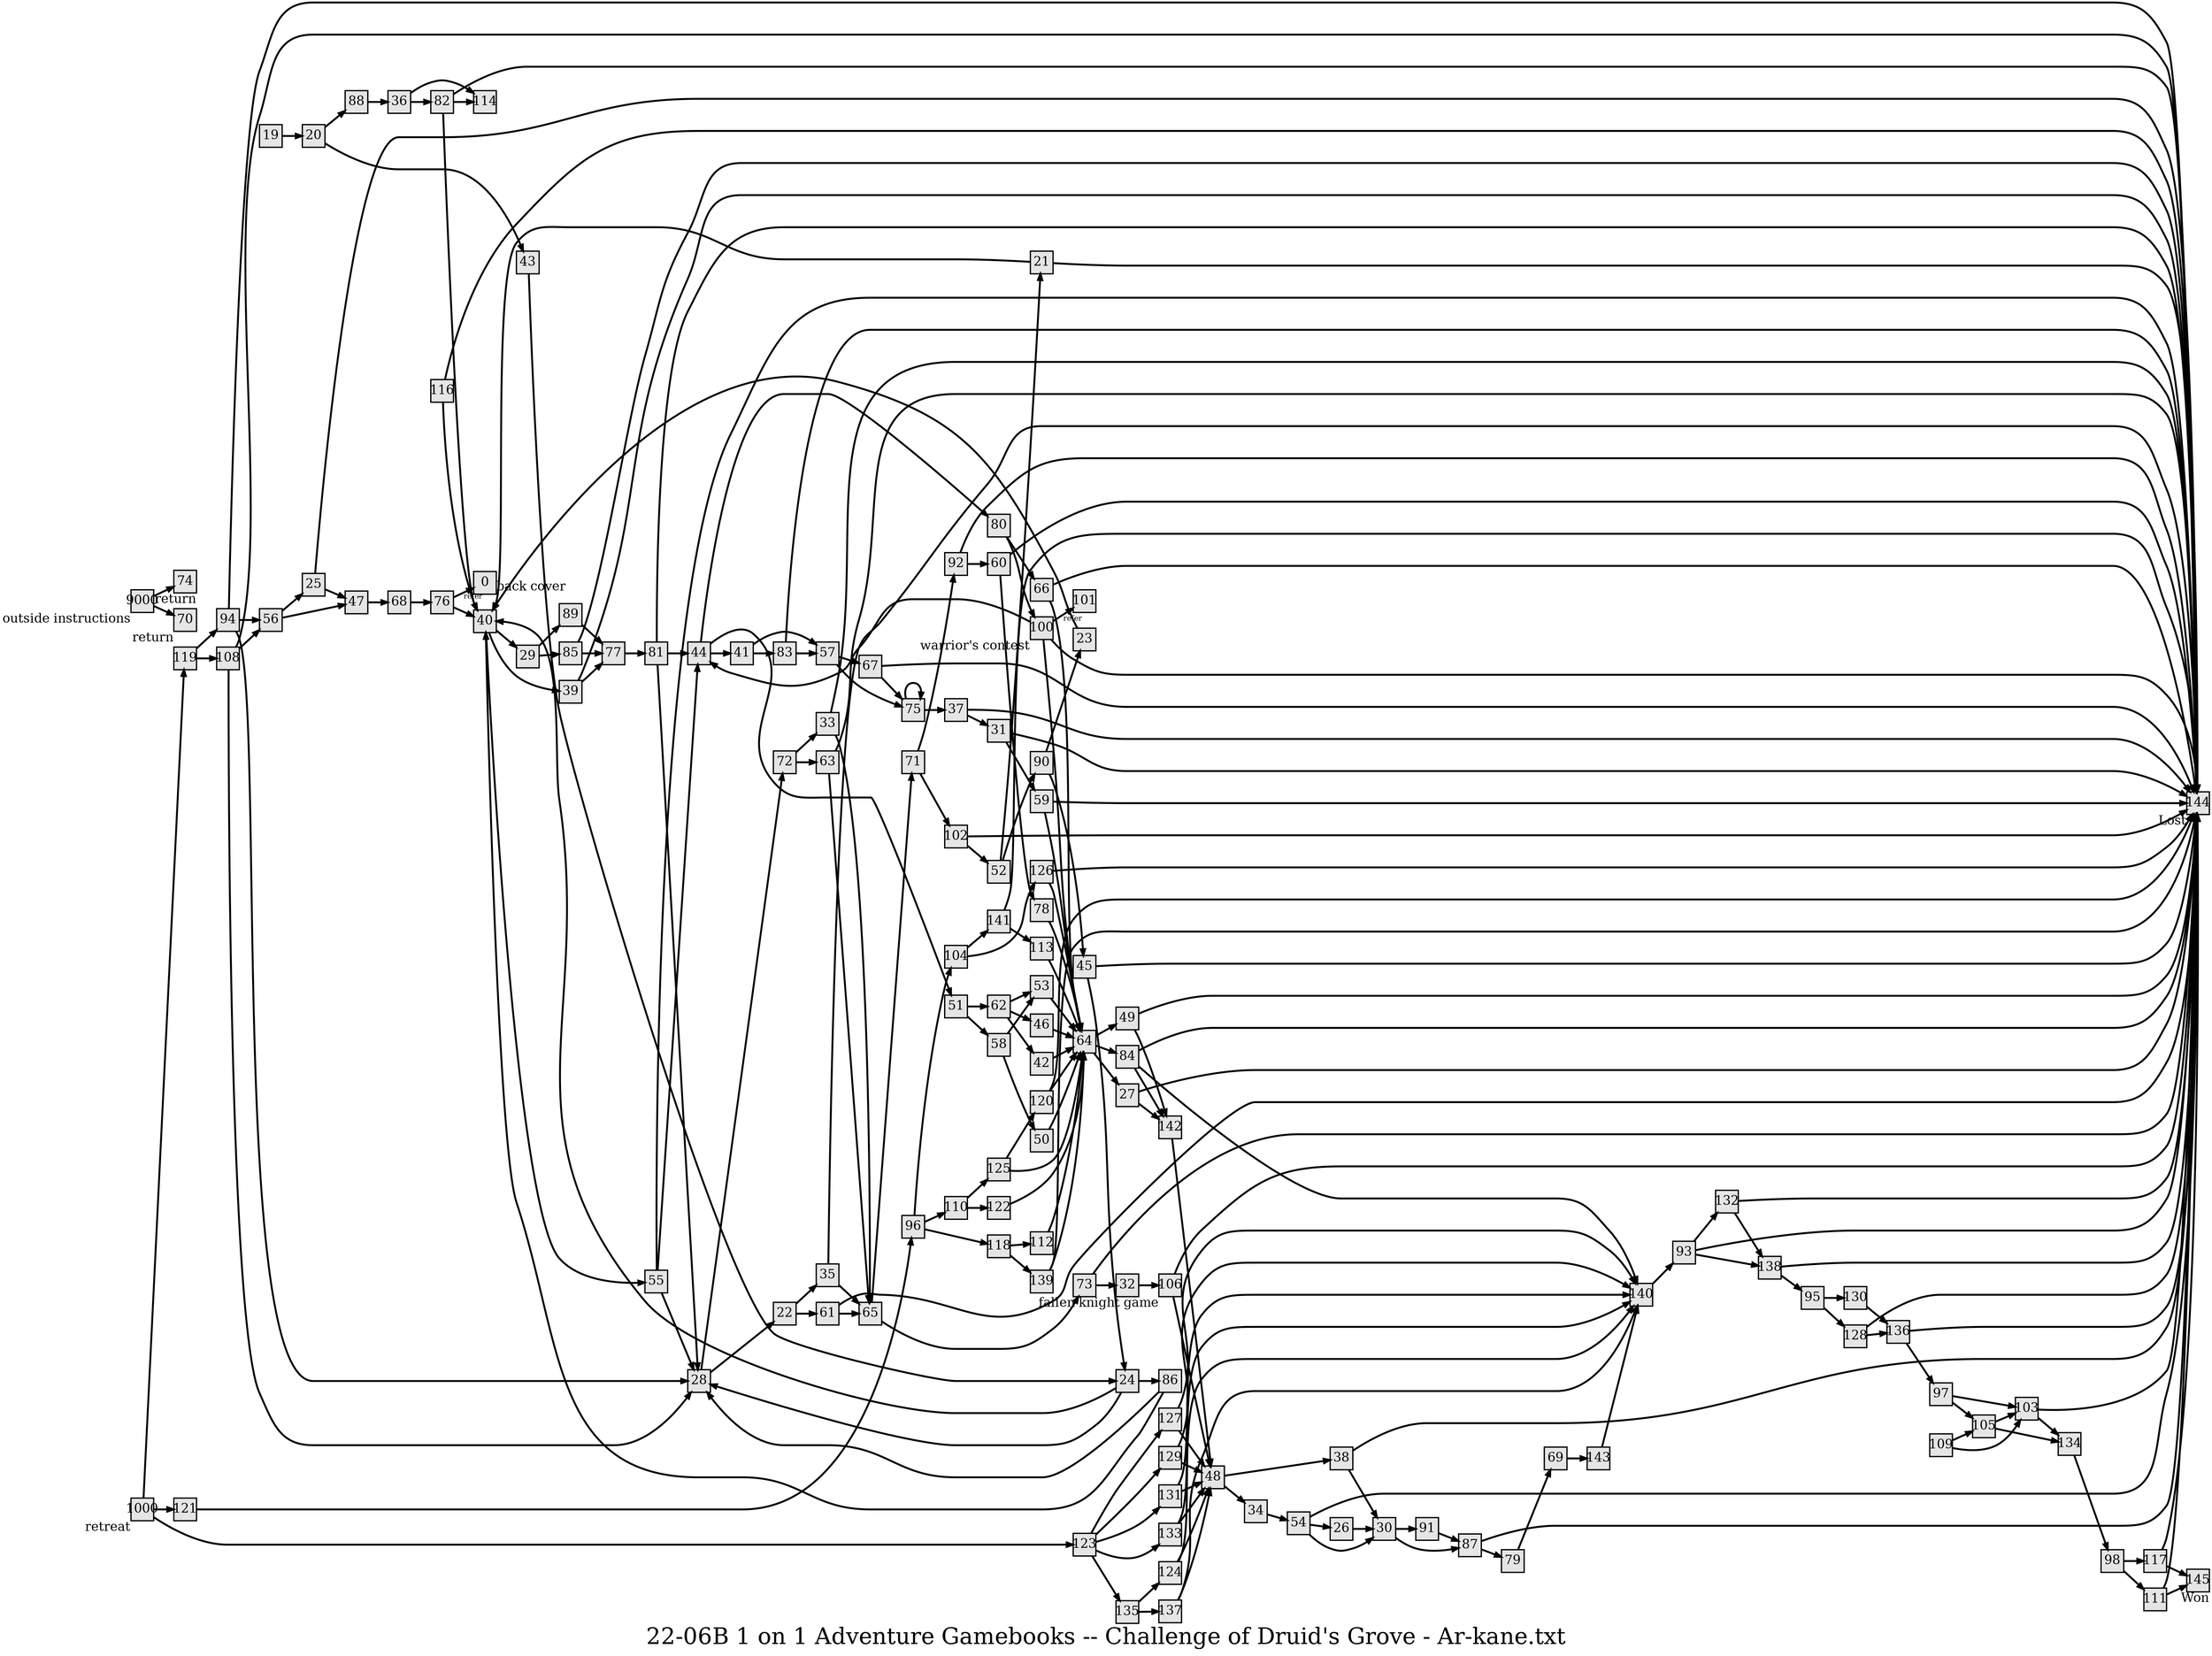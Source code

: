 digraph g{
  graph [ label="22-06B 1 on 1 Adventure Gamebooks -- Challenge of Druid's Grove - Ar-kane.txt" rankdir=LR, ordering=out, fontsize=36, nodesep="0.35", ranksep="0.45"];
  node  [shape=rect, penwidth=2, fontsize=20, style=filled, fillcolor=grey90, margin="0,0", labelfloat=true, regular=true, fixedsize=true];
  edge  [labelfloat=true, penwidth=3, fontsize=12];
  19 -> 20;
  20 -> 88;
  20 -> 43;
  21;
  21 -> 144;
  21 -> 40;
  22 -> 35;
  22 -> 61;
  23 -> 40;
  24 -> 86;
  24 -> 40;
  24 -> 28;
  25;
  25 -> 144;
  25 -> 47;
  26 -> 30;
  27;
  27 -> 144;
  27 -> 142;
  28 -> 22;
  28 -> 72;
  29 -> 89;
  29 -> 85;
  30 -> 91;
  30 -> 87;
  31;
  31 -> 144;
  31 -> 59;
  32 -> 106;
  33;
  33 -> 144;
  33 -> 65;
  34 -> 54;
  35;
  35 -> 144;
  35 -> 65;
  36 -> 114;
  36 -> 82;
  37 -> 144;
  37 -> 31;
  38;
  38 -> 144;
  38 -> 30;
  39;
  39 -> 144;
  39 -> 77;
  40 -> 29;
  40 -> 39;
  40 -> 55;
  41 -> 57;
  41 -> 83;
  42 -> 64;
  43 -> 24;
  44 -> 80;
  44 -> 51;
  44 -> 41;
  45;
  45 -> 144;
  45 -> 24;
  46 -> 64;
  47 -> 68;
  48 -> 38;
  48 -> 34;
  49;
  49 -> 144;
  49 -> 142;
  50 -> 64;
  51 -> 62;
  51 -> 58;
  52 -> 21;
  52 -> 90;
  53 -> 64;
  54;
  54 -> 144;
  54 -> 26;
  54 -> 30;
  55;
  55 -> 144;
  55 -> 44;
  55 -> 28;
  56 -> 25;
  56 -> 47;
  57 -> 67;
  57 -> 75;
  58 -> 53;
  58 -> 50;
  59;
  59 -> 144;
  59 -> 64;
  60;
  60 -> 144;
  60 -> 78;
  61;
  61 -> 144;
  61 -> 65;
  62 -> 53;
  62 -> 46;
  62 -> 42;
  63;
  63 -> 144;
  63 -> 65;
  64 -> 49;
  64 -> 84;
  64 -> 27;
  65 -> 71;
  65 -> 73;
  66;
  66 -> 144;
  66 -> 64;
  67;
  67 -> 144;
  67 -> 75;
  68 -> 76;
  69 -> 143;
  70	[ xlabel="return" ];
  71 -> 92;
  71 -> 102;
  72 -> 33;
  72 -> 63;
  73;
  73 -> 144;
  73 -> 32;
  74	[ xlabel="return" ];
  75 -> 37;
  75 -> 75;
  76 -> 0	[ xlabel="refer" ];
  76 -> 40;
  0	[ xlabel="back cover" ];
  77 -> 81;
  78 -> 64;
  79 -> 69;
  80 -> 66;
  80 -> 100;
  81;
  81 -> 144;
  81 -> 44;
  81 -> 28;
  82;
  82 -> 144;
  82 -> 114;
  82 -> 40;
  83;
  83 -> 144;
  83 -> 57;
  84;
  84 -> 144;
  84 -> 140;
  84 -> 142;
  85;
  85 -> 144;
  85 -> 77;
  86;
  86 -> 40;
  86 -> 28;
  87;
  87 -> 144;
  87 -> 79;
  88 -> 36;
  89 -> 77;
  90 -> 23;
  90 -> 45;
  91 -> 87;
  92;
  92 -> 144;
  92 -> 60;
  93 -> 132;
  
  93 -> 144;
  93 -> 138;
  94;
  94 -> 144;
  94 -> 56;
  94 -> 28;
  95 -> 130;
  95 -> 128;
  96 -> 104;
  96 -> 110;
  96 -> 118;
  97 -> 103;
  97 -> 105;
  98 -> 117;
  98 -> 111;
  100 -> 101	[ xlabel="refer" ];
  100	[ xlabel="warrior's contest" ];
  100 -> 144;
  100 -> 44;
  100 -> 64;
  102;
  102 -> 144;
  102 -> 52;
  103;
  103 -> 144;
  103 -> 134;
  104 -> 141;
  104 -> 126;
  105 -> 103;
  105 -> 134;
  106	[ xlabel="fallen knight game" ];
  
  106 -> 144;
  106 -> 48;
  108;
  108 -> 144;
  108 -> 56;
  108 -> 28;
  109 -> 105;
  109 -> 103;
  110 -> 125;
  110 -> 122;
  111;
  111 -> 144;
  111 -> 145;
  112 -> 64;
  113 -> 64;
  116;
  116 -> 144;
  116 -> 40;
  117;
  117 -> 144;
  117 -> 145;
  118 -> 112;
  118 -> 139;
  119 -> 94;
  119 -> 108;
  120;
  120 -> 144;
  120 -> 64;
  121 -> 96;
  122 -> 64;
  123 -> 127;
  123 -> 129;
  123 -> 131;
  123 -> 133;
  123 -> 135;
  124 -> 140;
  124 -> 48;
  125 -> 120;
  125 -> 64;
  126;
  126 -> 144;
  126 -> 64;
  127 -> 140;
  127 -> 48;
  128;
  128 -> 144;
  128 -> 136;
  129 -> 140;
  129 -> 48;
  130 -> 136;
  131 -> 140;
  131 -> 48;
  132;
  132 -> 144;
  132 -> 138;
  133 -> 140;
  133 -> 48;
  134 -> 98;
  135 -> 124;
  135 -> 137;
  136 -> 144;
  136 -> 97;
  137 -> 140;
  137 -> 48;
  138;
  138 -> 144;
  138 -> 95;
  139;
  139 -> 144;
  139 -> 64;
  140 -> 93;
  141;
  141 -> 144;
  141 -> 113;
  142 -> 48;
  143 -> 140;
  144	[ xlabel="Lost" ];
  145	[ xlabel="Won" ];
  1000	[ xlabel="retreat" ];
  1000 -> 119;
  1000 -> 121;
  1000 -> 123;
  9000	[ xlabel="outside instructions" ];
  9000 -> 74;
  9000 -> 70;
}


